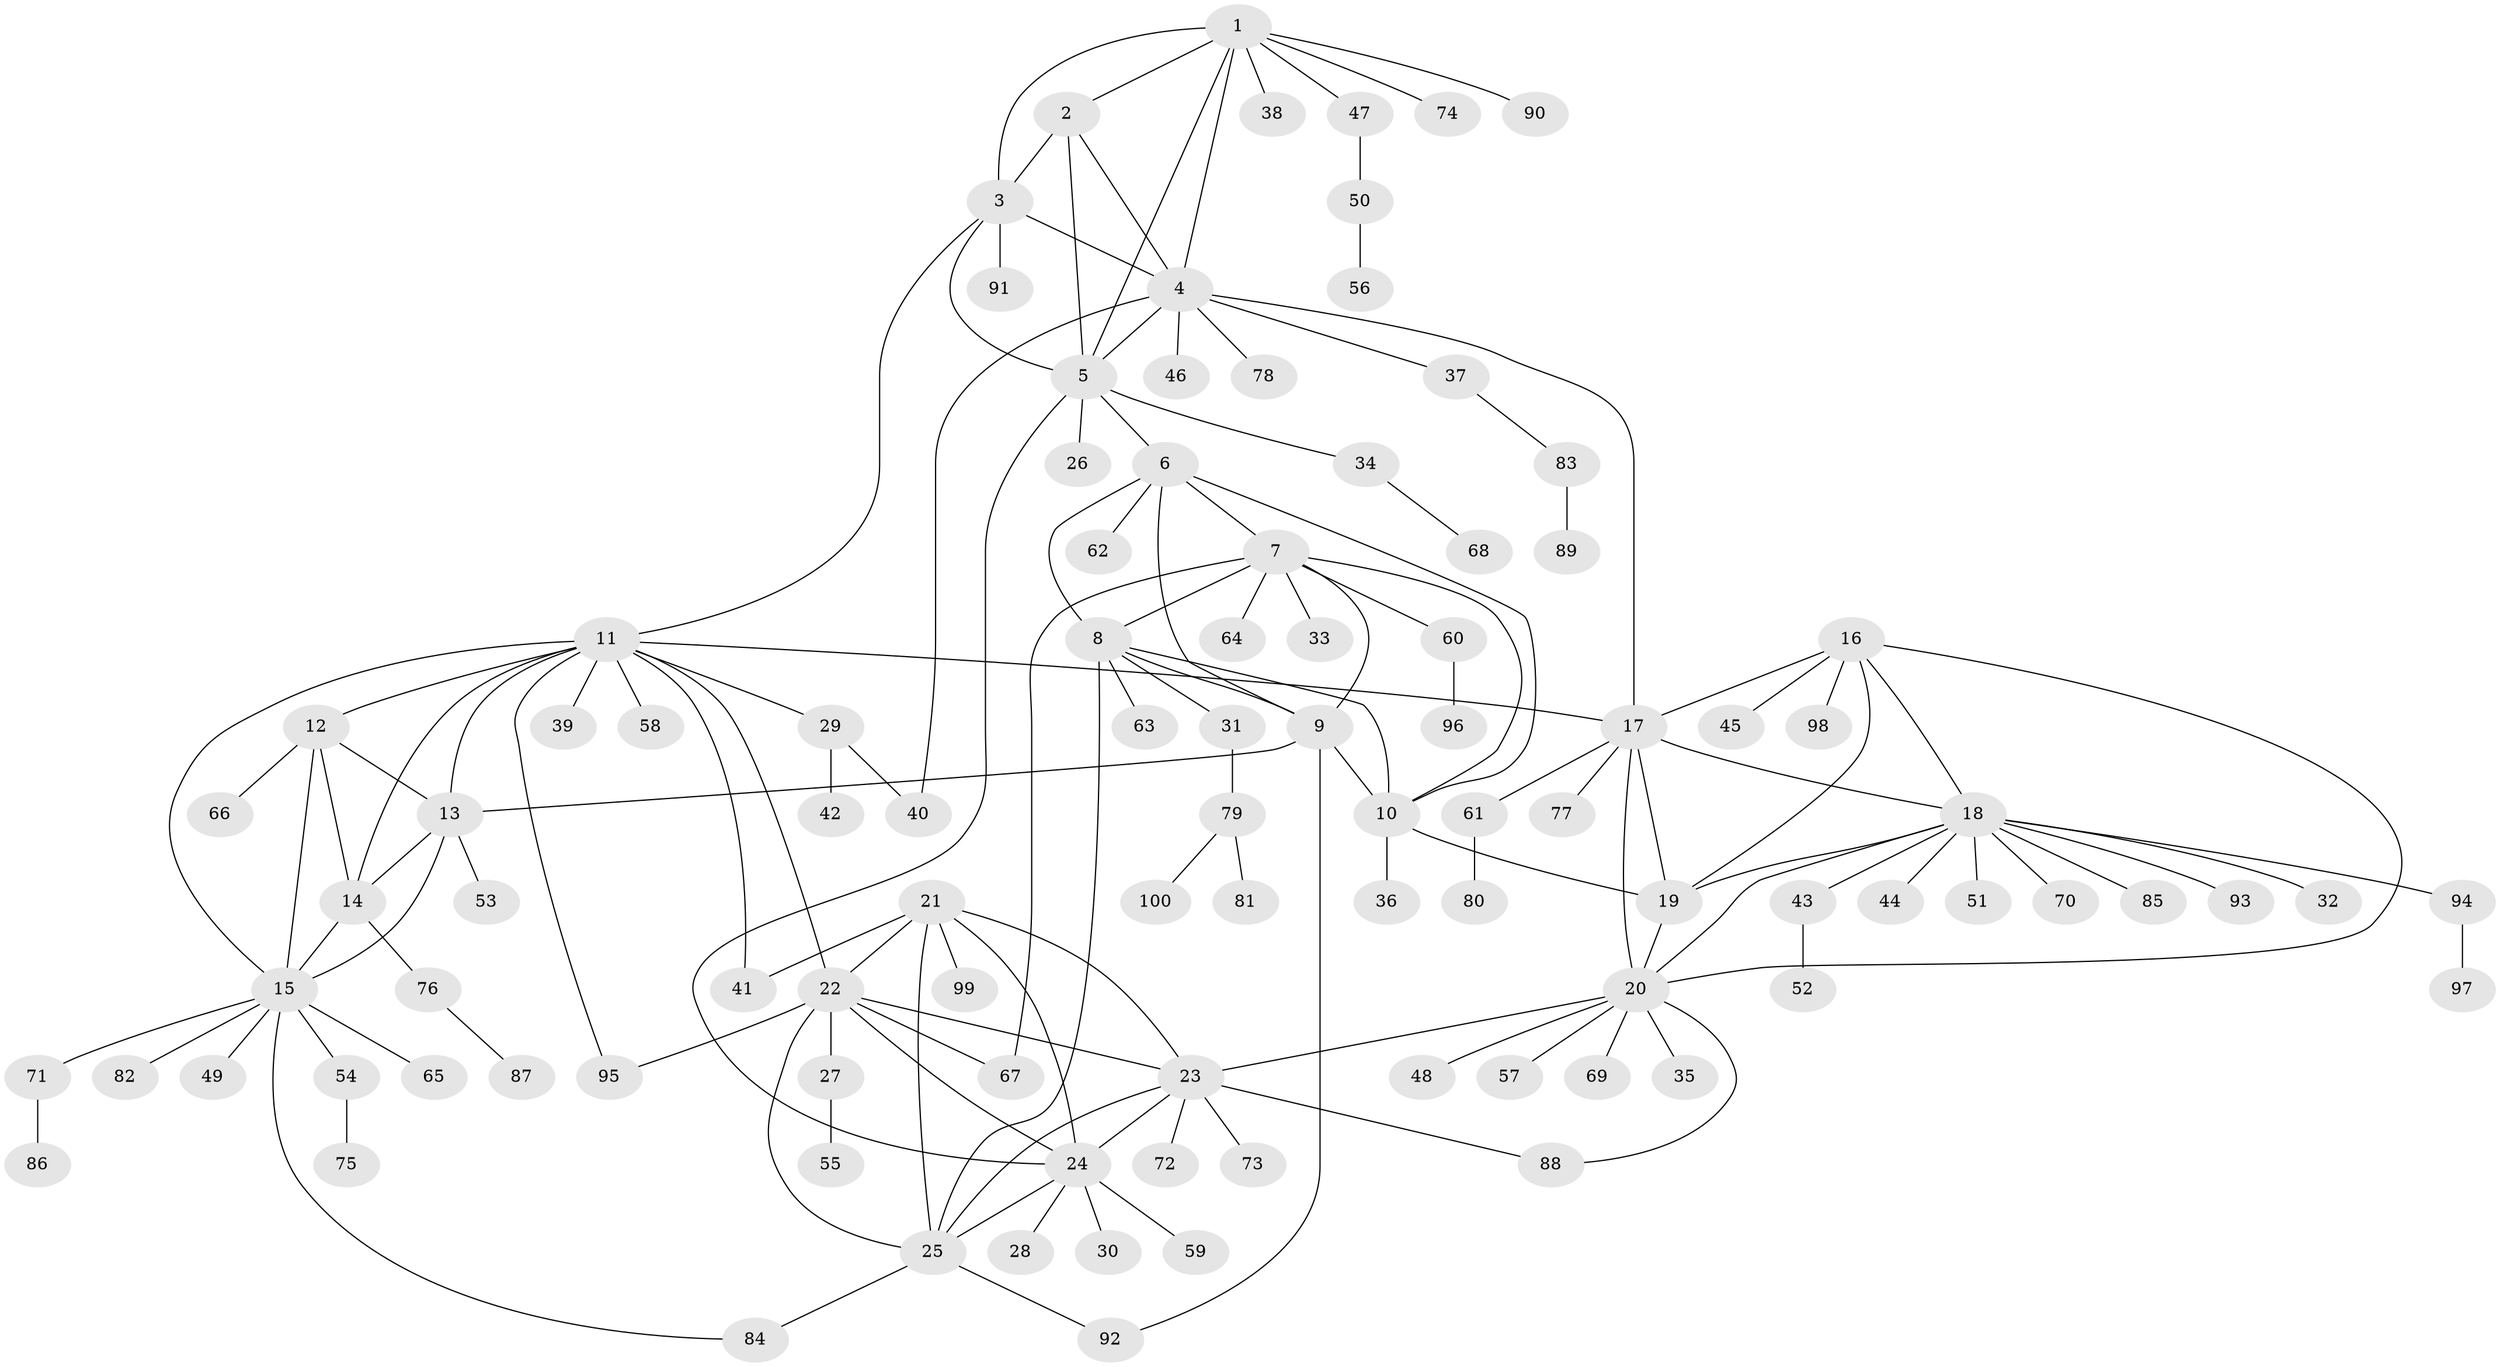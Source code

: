 // Generated by graph-tools (version 1.1) at 2025/26/03/09/25 03:26:39]
// undirected, 100 vertices, 142 edges
graph export_dot {
graph [start="1"]
  node [color=gray90,style=filled];
  1;
  2;
  3;
  4;
  5;
  6;
  7;
  8;
  9;
  10;
  11;
  12;
  13;
  14;
  15;
  16;
  17;
  18;
  19;
  20;
  21;
  22;
  23;
  24;
  25;
  26;
  27;
  28;
  29;
  30;
  31;
  32;
  33;
  34;
  35;
  36;
  37;
  38;
  39;
  40;
  41;
  42;
  43;
  44;
  45;
  46;
  47;
  48;
  49;
  50;
  51;
  52;
  53;
  54;
  55;
  56;
  57;
  58;
  59;
  60;
  61;
  62;
  63;
  64;
  65;
  66;
  67;
  68;
  69;
  70;
  71;
  72;
  73;
  74;
  75;
  76;
  77;
  78;
  79;
  80;
  81;
  82;
  83;
  84;
  85;
  86;
  87;
  88;
  89;
  90;
  91;
  92;
  93;
  94;
  95;
  96;
  97;
  98;
  99;
  100;
  1 -- 2;
  1 -- 3;
  1 -- 4;
  1 -- 5;
  1 -- 38;
  1 -- 47;
  1 -- 74;
  1 -- 90;
  2 -- 3;
  2 -- 4;
  2 -- 5;
  3 -- 4;
  3 -- 5;
  3 -- 11;
  3 -- 91;
  4 -- 5;
  4 -- 17;
  4 -- 37;
  4 -- 40;
  4 -- 46;
  4 -- 78;
  5 -- 6;
  5 -- 24;
  5 -- 26;
  5 -- 34;
  6 -- 7;
  6 -- 8;
  6 -- 9;
  6 -- 10;
  6 -- 62;
  7 -- 8;
  7 -- 9;
  7 -- 10;
  7 -- 33;
  7 -- 60;
  7 -- 64;
  7 -- 67;
  8 -- 9;
  8 -- 10;
  8 -- 25;
  8 -- 31;
  8 -- 63;
  9 -- 10;
  9 -- 13;
  9 -- 92;
  10 -- 19;
  10 -- 36;
  11 -- 12;
  11 -- 13;
  11 -- 14;
  11 -- 15;
  11 -- 17;
  11 -- 22;
  11 -- 29;
  11 -- 39;
  11 -- 41;
  11 -- 58;
  11 -- 95;
  12 -- 13;
  12 -- 14;
  12 -- 15;
  12 -- 66;
  13 -- 14;
  13 -- 15;
  13 -- 53;
  14 -- 15;
  14 -- 76;
  15 -- 49;
  15 -- 54;
  15 -- 65;
  15 -- 71;
  15 -- 82;
  15 -- 84;
  16 -- 17;
  16 -- 18;
  16 -- 19;
  16 -- 20;
  16 -- 45;
  16 -- 98;
  17 -- 18;
  17 -- 19;
  17 -- 20;
  17 -- 61;
  17 -- 77;
  18 -- 19;
  18 -- 20;
  18 -- 32;
  18 -- 43;
  18 -- 44;
  18 -- 51;
  18 -- 70;
  18 -- 85;
  18 -- 93;
  18 -- 94;
  19 -- 20;
  20 -- 23;
  20 -- 35;
  20 -- 48;
  20 -- 57;
  20 -- 69;
  20 -- 88;
  21 -- 22;
  21 -- 23;
  21 -- 24;
  21 -- 25;
  21 -- 41;
  21 -- 99;
  22 -- 23;
  22 -- 24;
  22 -- 25;
  22 -- 27;
  22 -- 67;
  22 -- 95;
  23 -- 24;
  23 -- 25;
  23 -- 72;
  23 -- 73;
  23 -- 88;
  24 -- 25;
  24 -- 28;
  24 -- 30;
  24 -- 59;
  25 -- 84;
  25 -- 92;
  27 -- 55;
  29 -- 40;
  29 -- 42;
  31 -- 79;
  34 -- 68;
  37 -- 83;
  43 -- 52;
  47 -- 50;
  50 -- 56;
  54 -- 75;
  60 -- 96;
  61 -- 80;
  71 -- 86;
  76 -- 87;
  79 -- 81;
  79 -- 100;
  83 -- 89;
  94 -- 97;
}
